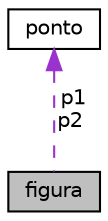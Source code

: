 digraph "figura"
{
  edge [fontname="Helvetica",fontsize="10",labelfontname="Helvetica",labelfontsize="10"];
  node [fontname="Helvetica",fontsize="10",shape=record];
  Node1 [label="figura",height=0.2,width=0.4,color="black", fillcolor="grey75", style="filled", fontcolor="black"];
  Node2 -> Node1 [dir="back",color="darkorchid3",fontsize="10",style="dashed",label=" p1\np2" ,fontname="Helvetica"];
  Node2 [label="ponto",height=0.2,width=0.4,color="black", fillcolor="white", style="filled",URL="$classponto.html",tooltip="The ponto class serve para realizar e manipular pontos de dados do tipo float. "];
}
